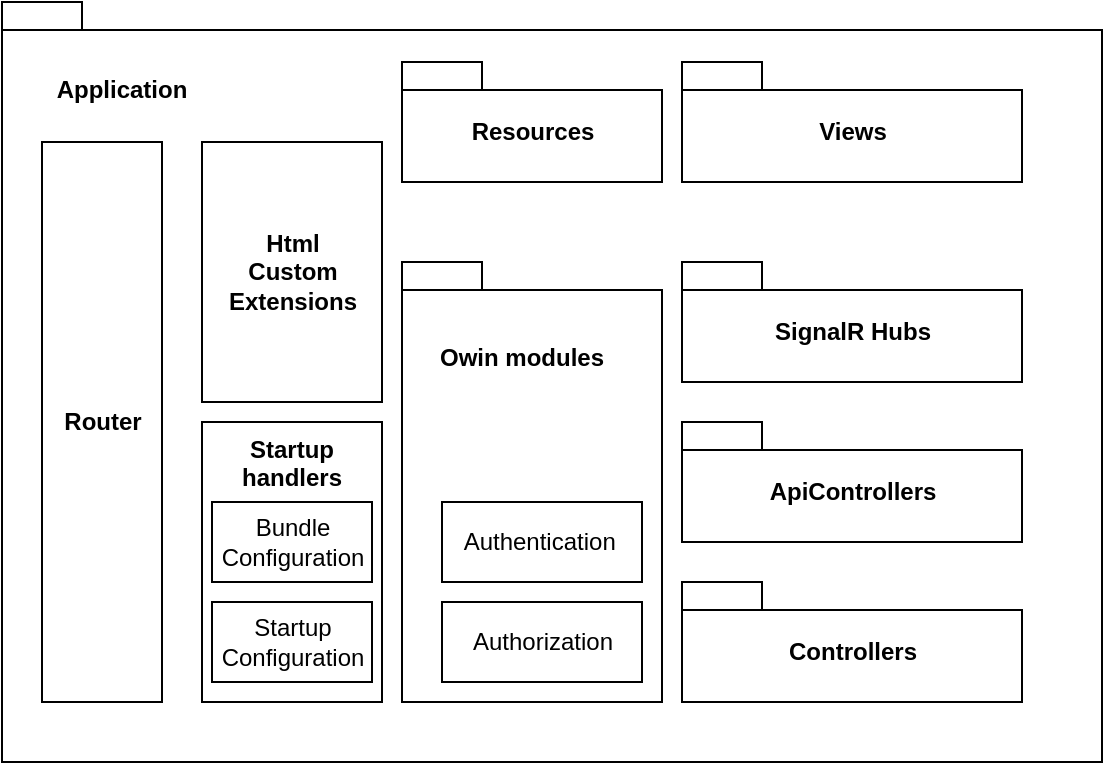<mxfile version="13.2.4" type="device"><diagram id="InRqJ9HPFlWoep-wAOk0" name="Page-1"><mxGraphModel dx="998" dy="548" grid="1" gridSize="10" guides="1" tooltips="1" connect="1" arrows="1" fold="1" page="1" pageScale="1" pageWidth="827" pageHeight="1169" math="0" shadow="0"><root><mxCell id="0"/><mxCell id="1" parent="0"/><mxCell id="zVV0_qncWrsiSsUFhXaZ-1" value="" style="shape=folder;fontStyle=1;spacingTop=10;tabWidth=40;tabHeight=14;tabPosition=left;html=1;" vertex="1" parent="1"><mxGeometry x="120" y="60" width="550" height="380" as="geometry"/></mxCell><mxCell id="zVV0_qncWrsiSsUFhXaZ-2" value="Application" style="text;align=center;fontStyle=1;verticalAlign=middle;spacingLeft=3;spacingRight=3;strokeColor=none;rotatable=0;points=[[0,0.5],[1,0.5]];portConstraint=eastwest;" vertex="1" parent="1"><mxGeometry x="140" y="90" width="80" height="26" as="geometry"/></mxCell><mxCell id="zVV0_qncWrsiSsUFhXaZ-3" value="Controllers" style="shape=folder;fontStyle=1;spacingTop=10;tabWidth=40;tabHeight=14;tabPosition=left;html=1;" vertex="1" parent="1"><mxGeometry x="460" y="350" width="170" height="60" as="geometry"/></mxCell><mxCell id="zVV0_qncWrsiSsUFhXaZ-4" value="ApiControllers" style="shape=folder;fontStyle=1;spacingTop=10;tabWidth=40;tabHeight=14;tabPosition=left;html=1;" vertex="1" parent="1"><mxGeometry x="460" y="270" width="170" height="60" as="geometry"/></mxCell><mxCell id="zVV0_qncWrsiSsUFhXaZ-5" value="SignalR Hubs" style="shape=folder;fontStyle=1;spacingTop=10;tabWidth=40;tabHeight=14;tabPosition=left;html=1;" vertex="1" parent="1"><mxGeometry x="460" y="190" width="170" height="60" as="geometry"/></mxCell><mxCell id="zVV0_qncWrsiSsUFhXaZ-6" value="&lt;b&gt;Router&lt;/b&gt;" style="html=1;" vertex="1" parent="1"><mxGeometry x="140" y="130" width="60" height="280" as="geometry"/></mxCell><mxCell id="zVV0_qncWrsiSsUFhXaZ-7" value="" style="shape=folder;fontStyle=1;spacingTop=10;tabWidth=40;tabHeight=14;tabPosition=left;html=1;" vertex="1" parent="1"><mxGeometry x="320" y="190" width="130" height="220" as="geometry"/></mxCell><mxCell id="zVV0_qncWrsiSsUFhXaZ-8" value="Authentication&amp;nbsp;" style="html=1;" vertex="1" parent="1"><mxGeometry x="340" y="310" width="100" height="40" as="geometry"/></mxCell><mxCell id="zVV0_qncWrsiSsUFhXaZ-9" value="Authorization" style="html=1;" vertex="1" parent="1"><mxGeometry x="340" y="360" width="100" height="40" as="geometry"/></mxCell><mxCell id="zVV0_qncWrsiSsUFhXaZ-11" value="Owin modules" style="text;align=center;fontStyle=1;verticalAlign=middle;spacingLeft=3;spacingRight=3;strokeColor=none;rotatable=0;points=[[0,0.5],[1,0.5]];portConstraint=eastwest;" vertex="1" parent="1"><mxGeometry x="340" y="224" width="80" height="26" as="geometry"/></mxCell><mxCell id="zVV0_qncWrsiSsUFhXaZ-12" value="Views" style="shape=folder;fontStyle=1;spacingTop=10;tabWidth=40;tabHeight=14;tabPosition=left;html=1;" vertex="1" parent="1"><mxGeometry x="460" y="90" width="170" height="60" as="geometry"/></mxCell><mxCell id="zVV0_qncWrsiSsUFhXaZ-13" value="Resources" style="shape=folder;fontStyle=1;spacingTop=10;tabWidth=40;tabHeight=14;tabPosition=left;html=1;" vertex="1" parent="1"><mxGeometry x="320" y="90" width="130" height="60" as="geometry"/></mxCell><mxCell id="zVV0_qncWrsiSsUFhXaZ-14" value="" style="html=1;" vertex="1" parent="1"><mxGeometry x="220" y="270" width="90" height="140" as="geometry"/></mxCell><mxCell id="zVV0_qncWrsiSsUFhXaZ-15" value="&lt;b&gt;Html&lt;br&gt;Custom&lt;br&gt;Extensions&lt;/b&gt;" style="html=1;" vertex="1" parent="1"><mxGeometry x="220" y="130" width="90" height="130" as="geometry"/></mxCell><mxCell id="zVV0_qncWrsiSsUFhXaZ-18" value="Startup &#10;handlers" style="text;align=center;fontStyle=1;verticalAlign=middle;spacingLeft=3;spacingRight=3;strokeColor=none;rotatable=0;points=[[0,0.5],[1,0.5]];portConstraint=eastwest;" vertex="1" parent="1"><mxGeometry x="225" y="277" width="80" height="26" as="geometry"/></mxCell><mxCell id="zVV0_qncWrsiSsUFhXaZ-19" value="Bundle &lt;br&gt;Configuration" style="html=1;" vertex="1" parent="1"><mxGeometry x="225" y="310" width="80" height="40" as="geometry"/></mxCell><mxCell id="zVV0_qncWrsiSsUFhXaZ-20" value="Startup&lt;br&gt;Configuration" style="html=1;" vertex="1" parent="1"><mxGeometry x="225" y="360" width="80" height="40" as="geometry"/></mxCell></root></mxGraphModel></diagram></mxfile>